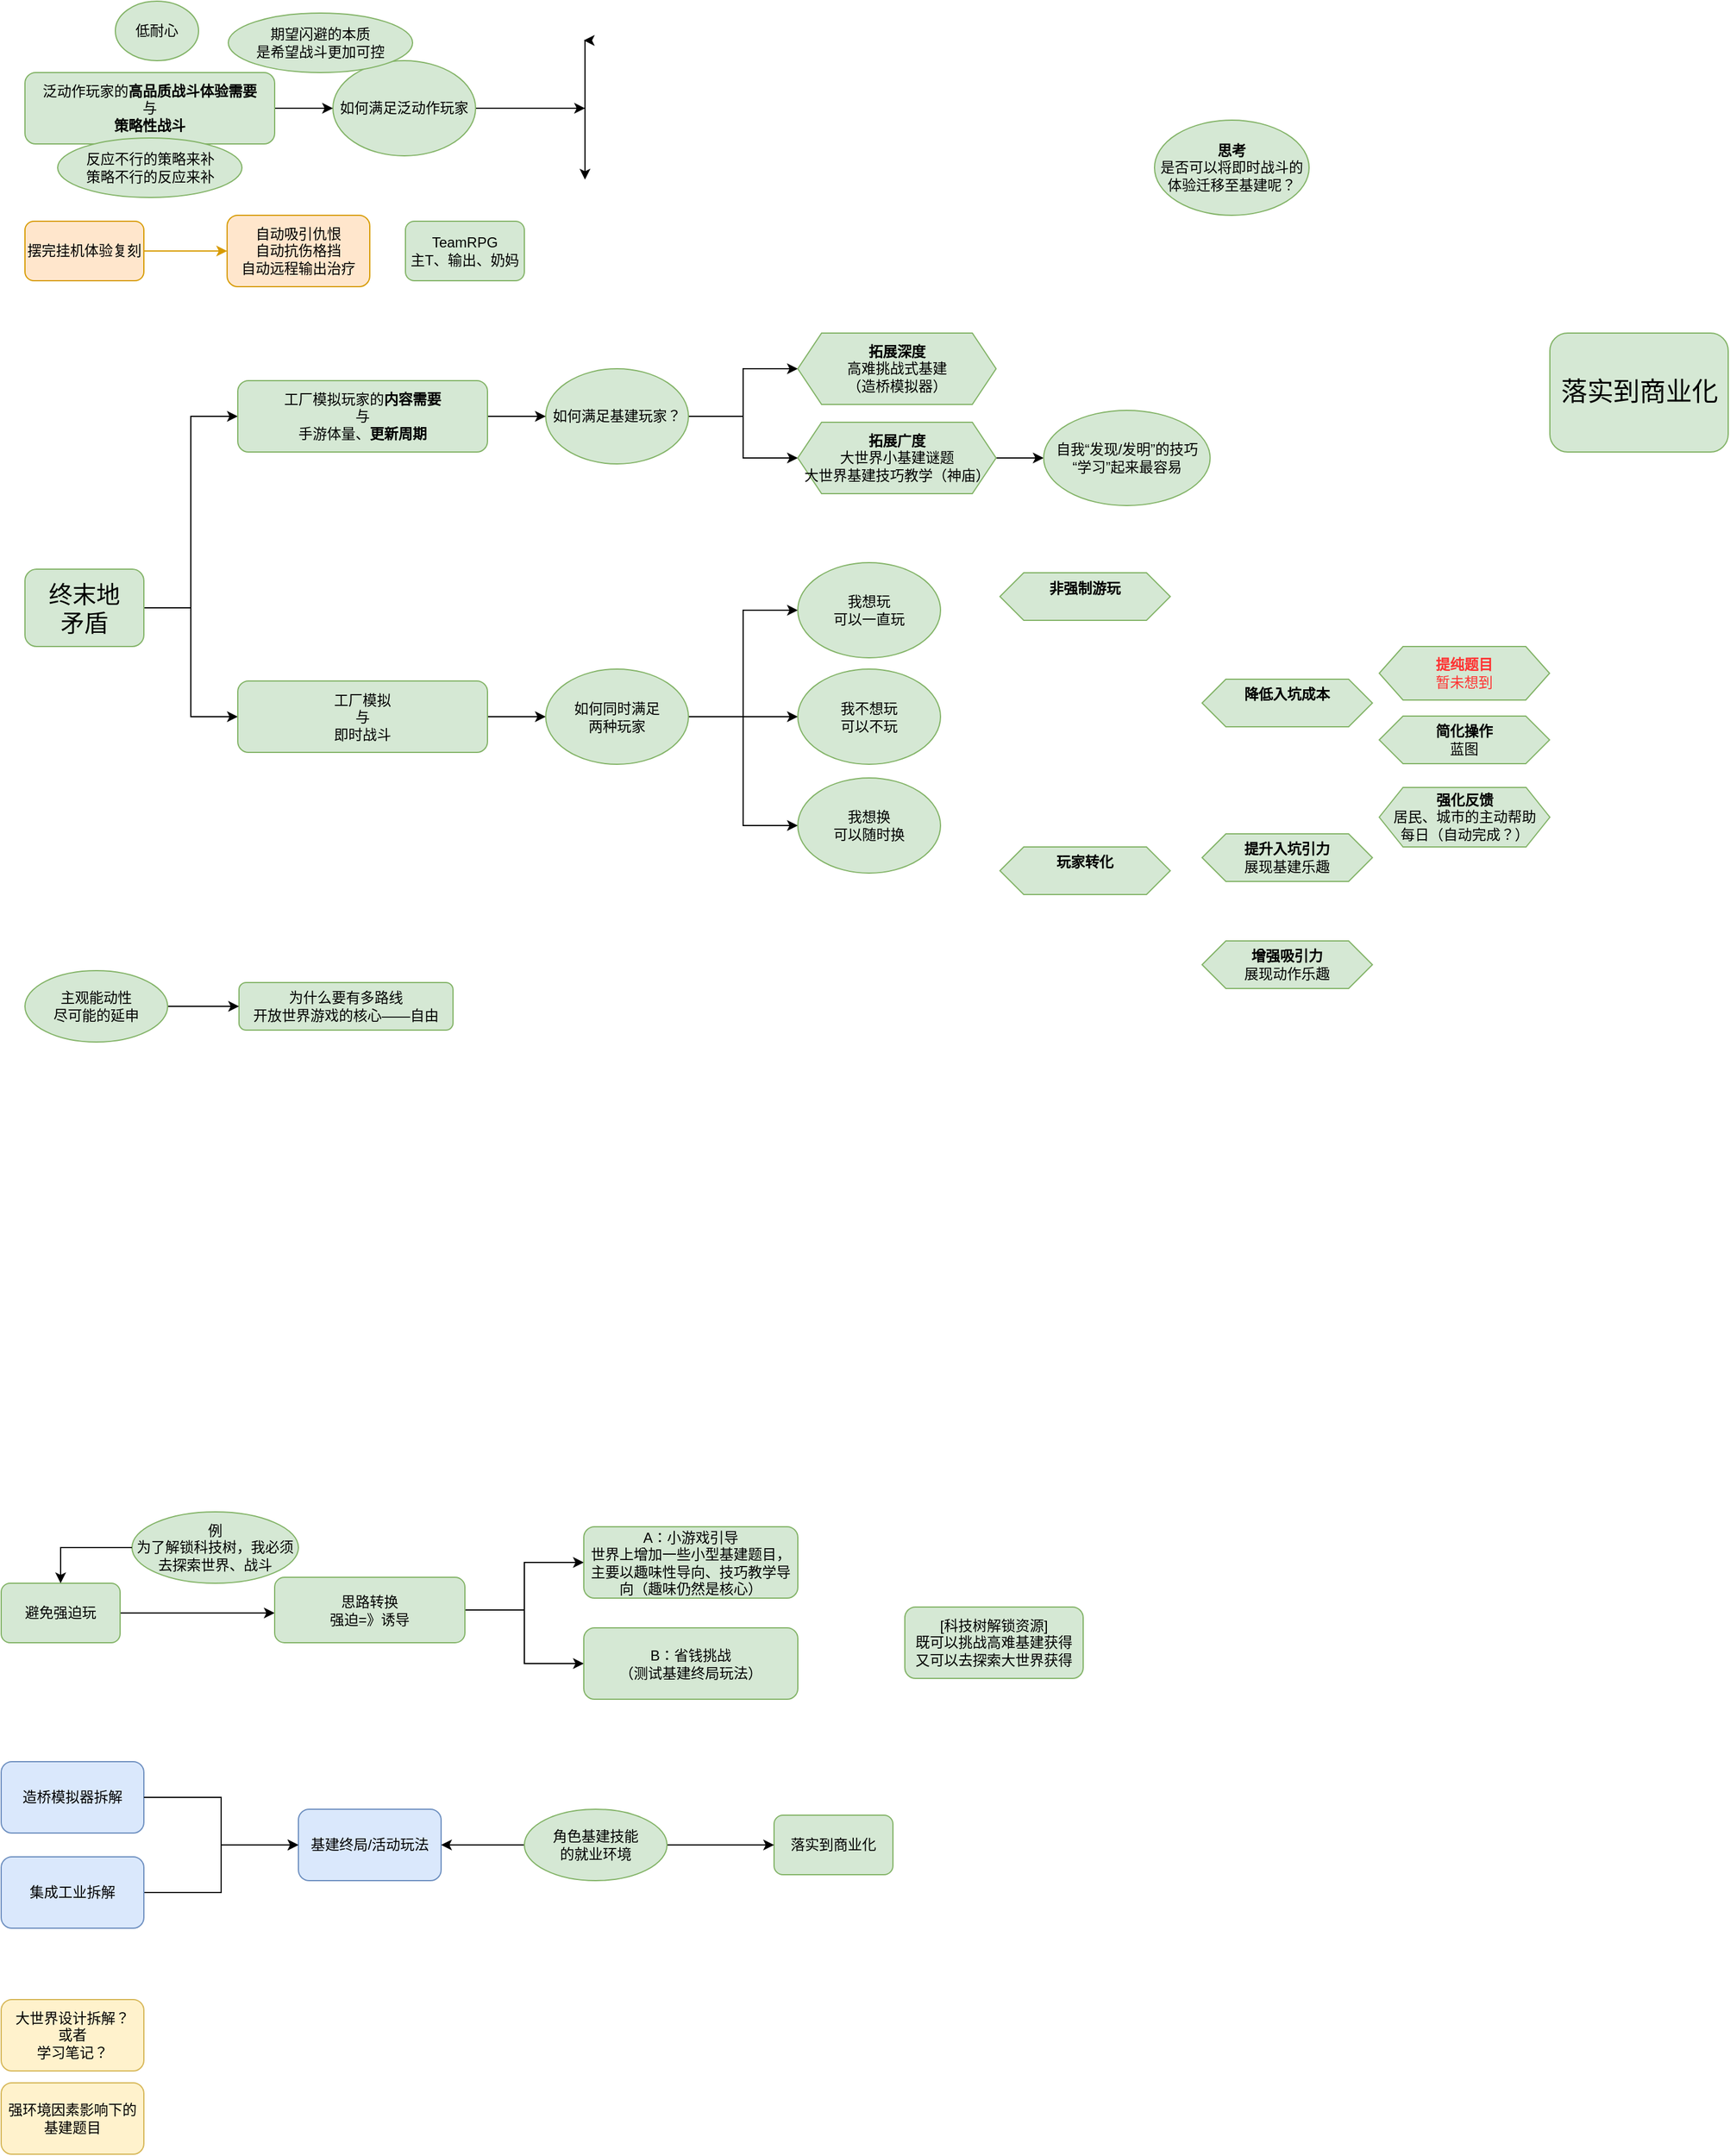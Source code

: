 <mxfile version="26.1.1">
  <diagram name="第 1 页" id="RhZ9GITMeFinJcavsqx3">
    <mxGraphModel dx="1538" dy="2102" grid="1" gridSize="10" guides="1" tooltips="1" connect="1" arrows="1" fold="1" page="1" pageScale="1" pageWidth="827" pageHeight="1169" math="0" shadow="0">
      <root>
        <mxCell id="0" />
        <mxCell id="1" parent="0" />
        <mxCell id="B1U6UZod1yELh5h2z6GY-1" value="造桥模拟器拆解" style="rounded=1;whiteSpace=wrap;html=1;fillColor=#dae8fc;strokeColor=#6c8ebf;" parent="1" vertex="1">
          <mxGeometry x="10" y="360" width="120" height="60" as="geometry" />
        </mxCell>
        <mxCell id="kGgEO_SU46H8N8yzpL3u-17" style="edgeStyle=orthogonalEdgeStyle;rounded=0;orthogonalLoop=1;jettySize=auto;html=1;entryX=0;entryY=0.5;entryDx=0;entryDy=0;" parent="1" source="B1U6UZod1yELh5h2z6GY-2" target="kGgEO_SU46H8N8yzpL3u-15" edge="1">
          <mxGeometry relative="1" as="geometry" />
        </mxCell>
        <mxCell id="B1U6UZod1yELh5h2z6GY-2" value="集成工业拆解" style="whiteSpace=wrap;html=1;rounded=1;fillColor=#dae8fc;strokeColor=#6c8ebf;" parent="1" vertex="1">
          <mxGeometry x="10" y="440" width="120" height="60" as="geometry" />
        </mxCell>
        <mxCell id="kGgEO_SU46H8N8yzpL3u-11" style="edgeStyle=orthogonalEdgeStyle;rounded=0;orthogonalLoop=1;jettySize=auto;html=1;" parent="1" source="kGgEO_SU46H8N8yzpL3u-1" edge="1">
          <mxGeometry relative="1" as="geometry">
            <mxPoint x="240" y="235" as="targetPoint" />
          </mxGeometry>
        </mxCell>
        <mxCell id="kGgEO_SU46H8N8yzpL3u-1" value="&lt;div&gt;避免强迫玩&lt;/div&gt;" style="rounded=1;whiteSpace=wrap;html=1;fillColor=#d5e8d4;strokeColor=#82b366;" parent="1" vertex="1">
          <mxGeometry x="10" y="210" width="100" height="50" as="geometry" />
        </mxCell>
        <mxCell id="kGgEO_SU46H8N8yzpL3u-2" value="大世界设计拆解？&lt;div&gt;或者&lt;/div&gt;&lt;div&gt;学习笔记？&lt;/div&gt;" style="rounded=1;whiteSpace=wrap;html=1;fillColor=#fff2cc;strokeColor=#d6b656;" parent="1" vertex="1">
          <mxGeometry x="10" y="560" width="120" height="60" as="geometry" />
        </mxCell>
        <mxCell id="kGgEO_SU46H8N8yzpL3u-3" value="为什么要有多路线&lt;div&gt;开放世界游戏的核心——自由&lt;/div&gt;" style="rounded=1;whiteSpace=wrap;html=1;fillColor=#d5e8d4;strokeColor=#82b366;" parent="1" vertex="1">
          <mxGeometry x="210" y="-295" width="180" height="40" as="geometry" />
        </mxCell>
        <mxCell id="kGgEO_SU46H8N8yzpL3u-4" value="&lt;div&gt;&lt;span style=&quot;background-color: transparent; color: light-dark(rgb(0, 0, 0), rgb(255, 255, 255));&quot;&gt;[科技树解锁资源]&lt;/span&gt;&lt;/div&gt;&lt;div&gt;既可以挑战高难基建获得&lt;/div&gt;&lt;div&gt;又可以去探索大世界获得&lt;/div&gt;" style="rounded=1;whiteSpace=wrap;html=1;fillColor=#d5e8d4;strokeColor=#82b366;" parent="1" vertex="1">
          <mxGeometry x="770" y="230" width="150" height="60" as="geometry" />
        </mxCell>
        <mxCell id="kGgEO_SU46H8N8yzpL3u-8" value="例&lt;div&gt;为了解锁科技树，我必须去探索世界、战斗&lt;/div&gt;" style="ellipse;whiteSpace=wrap;html=1;fillColor=#d5e8d4;strokeColor=#82b366;" parent="1" vertex="1">
          <mxGeometry x="120" y="150" width="140" height="60" as="geometry" />
        </mxCell>
        <mxCell id="kGgEO_SU46H8N8yzpL3u-18" style="edgeStyle=orthogonalEdgeStyle;rounded=0;orthogonalLoop=1;jettySize=auto;html=1;entryX=0;entryY=0.5;entryDx=0;entryDy=0;" parent="1" source="kGgEO_SU46H8N8yzpL3u-12" target="kGgEO_SU46H8N8yzpL3u-19" edge="1">
          <mxGeometry relative="1" as="geometry">
            <mxPoint x="520" y="190" as="targetPoint" />
          </mxGeometry>
        </mxCell>
        <mxCell id="kGgEO_SU46H8N8yzpL3u-21" style="edgeStyle=orthogonalEdgeStyle;rounded=0;orthogonalLoop=1;jettySize=auto;html=1;entryX=0;entryY=0.5;entryDx=0;entryDy=0;" parent="1" source="kGgEO_SU46H8N8yzpL3u-12" target="kGgEO_SU46H8N8yzpL3u-20" edge="1">
          <mxGeometry relative="1" as="geometry" />
        </mxCell>
        <mxCell id="kGgEO_SU46H8N8yzpL3u-12" value="思路转换&lt;div&gt;强迫=》诱导&lt;/div&gt;" style="rounded=1;whiteSpace=wrap;html=1;fillColor=#d5e8d4;strokeColor=#82b366;" parent="1" vertex="1">
          <mxGeometry x="240" y="205" width="160" height="55" as="geometry" />
        </mxCell>
        <mxCell id="kGgEO_SU46H8N8yzpL3u-14" style="edgeStyle=orthogonalEdgeStyle;rounded=0;orthogonalLoop=1;jettySize=auto;html=1;entryX=0.5;entryY=0;entryDx=0;entryDy=0;" parent="1" source="kGgEO_SU46H8N8yzpL3u-8" target="kGgEO_SU46H8N8yzpL3u-1" edge="1">
          <mxGeometry relative="1" as="geometry">
            <mxPoint x="50" y="180" as="targetPoint" />
          </mxGeometry>
        </mxCell>
        <mxCell id="kGgEO_SU46H8N8yzpL3u-15" value="基建终局/活动玩法" style="rounded=1;whiteSpace=wrap;html=1;fillColor=#dae8fc;strokeColor=#6c8ebf;" parent="1" vertex="1">
          <mxGeometry x="260" y="400" width="120" height="60" as="geometry" />
        </mxCell>
        <mxCell id="kGgEO_SU46H8N8yzpL3u-16" style="edgeStyle=orthogonalEdgeStyle;rounded=0;orthogonalLoop=1;jettySize=auto;html=1;entryX=0;entryY=0.5;entryDx=0;entryDy=0;" parent="1" source="B1U6UZod1yELh5h2z6GY-1" target="kGgEO_SU46H8N8yzpL3u-15" edge="1">
          <mxGeometry relative="1" as="geometry">
            <mxPoint x="180" y="490" as="targetPoint" />
          </mxGeometry>
        </mxCell>
        <mxCell id="kGgEO_SU46H8N8yzpL3u-19" value="A：小游戏引导&lt;br&gt;&lt;div&gt;世界上增加一些小型基建题目，主要以趣味性导向、技巧教学导向（趣味仍然是核心）&lt;/div&gt;" style="rounded=1;whiteSpace=wrap;html=1;fillColor=#d5e8d4;strokeColor=#82b366;" parent="1" vertex="1">
          <mxGeometry x="500" y="162.5" width="180" height="60" as="geometry" />
        </mxCell>
        <mxCell id="kGgEO_SU46H8N8yzpL3u-20" value="B：省钱挑战&lt;div&gt;（测试基建终局玩法）&lt;/div&gt;" style="rounded=1;whiteSpace=wrap;html=1;fillColor=#d5e8d4;strokeColor=#82b366;" parent="1" vertex="1">
          <mxGeometry x="500" y="247.5" width="180" height="60" as="geometry" />
        </mxCell>
        <mxCell id="kGgEO_SU46H8N8yzpL3u-23" style="edgeStyle=orthogonalEdgeStyle;rounded=0;orthogonalLoop=1;jettySize=auto;html=1;exitX=1;exitY=0.5;exitDx=0;exitDy=0;" parent="1" source="kGgEO_SU46H8N8yzpL3u-22" target="kGgEO_SU46H8N8yzpL3u-3" edge="1">
          <mxGeometry relative="1" as="geometry" />
        </mxCell>
        <mxCell id="kGgEO_SU46H8N8yzpL3u-22" value="主观能动性&lt;div&gt;尽可能的延申&lt;/div&gt;" style="ellipse;whiteSpace=wrap;html=1;fillColor=#d5e8d4;strokeColor=#82b366;" parent="1" vertex="1">
          <mxGeometry x="30" y="-305" width="120" height="60" as="geometry" />
        </mxCell>
        <mxCell id="388vTkkMdeMJTLY4A_z5-19" style="edgeStyle=orthogonalEdgeStyle;rounded=0;orthogonalLoop=1;jettySize=auto;html=1;entryX=0;entryY=0.5;entryDx=0;entryDy=0;" parent="1" source="kGgEO_SU46H8N8yzpL3u-25" target="388vTkkMdeMJTLY4A_z5-23" edge="1">
          <mxGeometry relative="1" as="geometry" />
        </mxCell>
        <mxCell id="388vTkkMdeMJTLY4A_z5-20" style="edgeStyle=orthogonalEdgeStyle;rounded=0;orthogonalLoop=1;jettySize=auto;html=1;entryX=0;entryY=0.5;entryDx=0;entryDy=0;" parent="1" source="kGgEO_SU46H8N8yzpL3u-25" target="388vTkkMdeMJTLY4A_z5-22" edge="1">
          <mxGeometry relative="1" as="geometry" />
        </mxCell>
        <mxCell id="kGgEO_SU46H8N8yzpL3u-25" value="如何满足基建玩家？" style="ellipse;whiteSpace=wrap;html=1;fillColor=#d5e8d4;strokeColor=#82b366;" parent="1" vertex="1">
          <mxGeometry x="468" y="-811" width="120" height="80" as="geometry" />
        </mxCell>
        <mxCell id="kGgEO_SU46H8N8yzpL3u-28" value="" style="edgeStyle=orthogonalEdgeStyle;rounded=0;orthogonalLoop=1;jettySize=auto;html=1;" parent="1" source="kGgEO_SU46H8N8yzpL3u-26" edge="1">
          <mxGeometry relative="1" as="geometry">
            <mxPoint x="501" y="-1030" as="targetPoint" />
          </mxGeometry>
        </mxCell>
        <mxCell id="388vTkkMdeMJTLY4A_z5-28" style="edgeStyle=orthogonalEdgeStyle;rounded=0;orthogonalLoop=1;jettySize=auto;html=1;" parent="1" source="kGgEO_SU46H8N8yzpL3u-26" edge="1">
          <mxGeometry relative="1" as="geometry">
            <mxPoint x="501" y="-970" as="targetPoint" />
            <Array as="points">
              <mxPoint x="501" y="-1030" />
            </Array>
          </mxGeometry>
        </mxCell>
        <mxCell id="388vTkkMdeMJTLY4A_z5-29" style="edgeStyle=orthogonalEdgeStyle;rounded=0;orthogonalLoop=1;jettySize=auto;html=1;" parent="1" source="kGgEO_SU46H8N8yzpL3u-26" edge="1">
          <mxGeometry relative="1" as="geometry">
            <mxPoint x="500" y="-1087" as="targetPoint" />
            <Array as="points">
              <mxPoint x="501" y="-1030" />
              <mxPoint x="501" y="-1087" />
            </Array>
          </mxGeometry>
        </mxCell>
        <mxCell id="kGgEO_SU46H8N8yzpL3u-26" value="如何满足泛动作玩家" style="ellipse;whiteSpace=wrap;html=1;fillColor=#d5e8d4;strokeColor=#82b366;" parent="1" vertex="1">
          <mxGeometry x="289" y="-1070" width="120" height="80" as="geometry" />
        </mxCell>
        <mxCell id="kGgEO_SU46H8N8yzpL3u-27" value="&lt;b&gt;简化操作&lt;/b&gt;&lt;div&gt;蓝图&lt;/div&gt;" style="shape=hexagon;perimeter=hexagonPerimeter2;whiteSpace=wrap;html=1;fixedSize=1;fillColor=#d5e8d4;strokeColor=#82b366;" parent="1" vertex="1">
          <mxGeometry x="1169" y="-519" width="143.25" height="40" as="geometry" />
        </mxCell>
        <mxCell id="kGgEO_SU46H8N8yzpL3u-29" value="&lt;div&gt;落实到商业化&lt;/div&gt;" style="rounded=1;whiteSpace=wrap;html=1;fillColor=#d5e8d4;strokeColor=#82b366;" parent="1" vertex="1">
          <mxGeometry x="660" y="405" width="100" height="50" as="geometry" />
        </mxCell>
        <mxCell id="kGgEO_SU46H8N8yzpL3u-31" style="edgeStyle=orthogonalEdgeStyle;rounded=0;orthogonalLoop=1;jettySize=auto;html=1;entryX=1;entryY=0.5;entryDx=0;entryDy=0;" parent="1" source="kGgEO_SU46H8N8yzpL3u-30" target="kGgEO_SU46H8N8yzpL3u-15" edge="1">
          <mxGeometry relative="1" as="geometry" />
        </mxCell>
        <mxCell id="kGgEO_SU46H8N8yzpL3u-32" style="edgeStyle=orthogonalEdgeStyle;rounded=0;orthogonalLoop=1;jettySize=auto;html=1;entryX=0;entryY=0.5;entryDx=0;entryDy=0;" parent="1" source="kGgEO_SU46H8N8yzpL3u-30" target="kGgEO_SU46H8N8yzpL3u-29" edge="1">
          <mxGeometry relative="1" as="geometry" />
        </mxCell>
        <mxCell id="kGgEO_SU46H8N8yzpL3u-30" value="角色基建技能&lt;div&gt;的就业环境&lt;/div&gt;" style="ellipse;whiteSpace=wrap;html=1;fillColor=#d5e8d4;strokeColor=#82b366;" parent="1" vertex="1">
          <mxGeometry x="450" y="400" width="120" height="60" as="geometry" />
        </mxCell>
        <mxCell id="pUG2tHhP4DYLu4sSkxo_-3" value="" style="edgeStyle=orthogonalEdgeStyle;rounded=0;orthogonalLoop=1;jettySize=auto;html=1;fillColor=#ffe6cc;strokeColor=#d79b00;" parent="1" source="pUG2tHhP4DYLu4sSkxo_-1" target="pUG2tHhP4DYLu4sSkxo_-2" edge="1">
          <mxGeometry relative="1" as="geometry" />
        </mxCell>
        <mxCell id="pUG2tHhP4DYLu4sSkxo_-1" value="摆完挂机体验复刻" style="rounded=1;whiteSpace=wrap;html=1;fillColor=#ffe6cc;strokeColor=#d79b00;" parent="1" vertex="1">
          <mxGeometry x="30" y="-935" width="100" height="50" as="geometry" />
        </mxCell>
        <mxCell id="pUG2tHhP4DYLu4sSkxo_-2" value="自动吸引仇恨&lt;div&gt;自动抗伤格挡&lt;/div&gt;&lt;div&gt;自动远程输出治疗&lt;/div&gt;" style="whiteSpace=wrap;html=1;rounded=1;fillColor=#ffe6cc;strokeColor=#d79b00;" parent="1" vertex="1">
          <mxGeometry x="200" y="-940" width="120" height="60" as="geometry" />
        </mxCell>
        <mxCell id="388vTkkMdeMJTLY4A_z5-1" value="强环境因素影响下的基建题目" style="rounded=1;whiteSpace=wrap;html=1;fillColor=#fff2cc;strokeColor=#d6b656;" parent="1" vertex="1">
          <mxGeometry x="10" y="630" width="120" height="60" as="geometry" />
        </mxCell>
        <mxCell id="388vTkkMdeMJTLY4A_z5-8" value="" style="edgeStyle=orthogonalEdgeStyle;rounded=0;orthogonalLoop=1;jettySize=auto;html=1;entryX=0;entryY=0.5;entryDx=0;entryDy=0;" parent="1" source="388vTkkMdeMJTLY4A_z5-2" target="388vTkkMdeMJTLY4A_z5-4" edge="1">
          <mxGeometry relative="1" as="geometry" />
        </mxCell>
        <mxCell id="388vTkkMdeMJTLY4A_z5-12" style="edgeStyle=orthogonalEdgeStyle;rounded=0;orthogonalLoop=1;jettySize=auto;html=1;entryX=0;entryY=0.5;entryDx=0;entryDy=0;" parent="1" source="388vTkkMdeMJTLY4A_z5-2" target="388vTkkMdeMJTLY4A_z5-11" edge="1">
          <mxGeometry relative="1" as="geometry" />
        </mxCell>
        <mxCell id="388vTkkMdeMJTLY4A_z5-2" value="终末地&lt;div&gt;矛盾&lt;/div&gt;" style="rounded=1;whiteSpace=wrap;html=1;fillColor=#d5e8d4;strokeColor=#82b366;fontSize=20;" parent="1" vertex="1">
          <mxGeometry x="30" y="-642.5" width="100" height="65" as="geometry" />
        </mxCell>
        <mxCell id="388vTkkMdeMJTLY4A_z5-13" style="edgeStyle=orthogonalEdgeStyle;rounded=0;orthogonalLoop=1;jettySize=auto;html=1;" parent="1" source="388vTkkMdeMJTLY4A_z5-4" target="kGgEO_SU46H8N8yzpL3u-25" edge="1">
          <mxGeometry relative="1" as="geometry" />
        </mxCell>
        <mxCell id="388vTkkMdeMJTLY4A_z5-4" value="工厂模拟玩家的&lt;b&gt;内容需要&lt;/b&gt;&lt;div&gt;与&lt;/div&gt;&lt;div&gt;手游体量、&lt;b&gt;更新周期&lt;/b&gt;&lt;/div&gt;" style="whiteSpace=wrap;html=1;fillColor=#d5e8d4;strokeColor=#82b366;rounded=1;" parent="1" vertex="1">
          <mxGeometry x="209" y="-801" width="210" height="60" as="geometry" />
        </mxCell>
        <mxCell id="388vTkkMdeMJTLY4A_z5-14" style="edgeStyle=orthogonalEdgeStyle;rounded=0;orthogonalLoop=1;jettySize=auto;html=1;entryX=0;entryY=0.5;entryDx=0;entryDy=0;" parent="1" source="388vTkkMdeMJTLY4A_z5-9" target="kGgEO_SU46H8N8yzpL3u-26" edge="1">
          <mxGeometry relative="1" as="geometry" />
        </mxCell>
        <mxCell id="388vTkkMdeMJTLY4A_z5-9" value="泛动作玩家的&lt;b&gt;高品质战斗体验需要&lt;/b&gt;&lt;div&gt;与&lt;/div&gt;&lt;div&gt;&lt;b&gt;策略性战斗&lt;/b&gt;&lt;/div&gt;" style="whiteSpace=wrap;html=1;fillColor=#d5e8d4;strokeColor=#82b366;rounded=1;" parent="1" vertex="1">
          <mxGeometry x="30" y="-1060" width="210" height="60" as="geometry" />
        </mxCell>
        <mxCell id="388vTkkMdeMJTLY4A_z5-15" style="edgeStyle=orthogonalEdgeStyle;rounded=0;orthogonalLoop=1;jettySize=auto;html=1;entryX=0;entryY=0.5;entryDx=0;entryDy=0;" parent="1" source="388vTkkMdeMJTLY4A_z5-11" target="kGgEO_SU46H8N8yzpL3u-13" edge="1">
          <mxGeometry relative="1" as="geometry" />
        </mxCell>
        <mxCell id="388vTkkMdeMJTLY4A_z5-11" value="工厂模拟&lt;div&gt;与&lt;/div&gt;&lt;div&gt;即时战斗&lt;/div&gt;" style="whiteSpace=wrap;html=1;fillColor=#d5e8d4;strokeColor=#82b366;rounded=1;" parent="1" vertex="1">
          <mxGeometry x="209" y="-548.5" width="210" height="60" as="geometry" />
        </mxCell>
        <mxCell id="E2V_wxRTV4U5y0q80jQ0-2" value="" style="edgeStyle=orthogonalEdgeStyle;rounded=0;orthogonalLoop=1;jettySize=auto;html=1;entryX=0;entryY=0.5;entryDx=0;entryDy=0;" edge="1" parent="1" source="kGgEO_SU46H8N8yzpL3u-13" target="E2V_wxRTV4U5y0q80jQ0-1">
          <mxGeometry relative="1" as="geometry" />
        </mxCell>
        <mxCell id="E2V_wxRTV4U5y0q80jQ0-16" style="edgeStyle=orthogonalEdgeStyle;rounded=0;orthogonalLoop=1;jettySize=auto;html=1;entryX=0;entryY=0.5;entryDx=0;entryDy=0;" edge="1" parent="1" source="kGgEO_SU46H8N8yzpL3u-13" target="E2V_wxRTV4U5y0q80jQ0-14">
          <mxGeometry relative="1" as="geometry" />
        </mxCell>
        <mxCell id="E2V_wxRTV4U5y0q80jQ0-17" style="edgeStyle=orthogonalEdgeStyle;rounded=0;orthogonalLoop=1;jettySize=auto;html=1;entryX=0;entryY=0.5;entryDx=0;entryDy=0;" edge="1" parent="1" source="kGgEO_SU46H8N8yzpL3u-13" target="E2V_wxRTV4U5y0q80jQ0-15">
          <mxGeometry relative="1" as="geometry" />
        </mxCell>
        <mxCell id="kGgEO_SU46H8N8yzpL3u-13" value="如何同时满足&lt;div&gt;两种玩家&lt;/div&gt;" style="ellipse;whiteSpace=wrap;html=1;fillColor=#d5e8d4;strokeColor=#82b366;" parent="1" vertex="1">
          <mxGeometry x="468" y="-558.5" width="120" height="80" as="geometry" />
        </mxCell>
        <mxCell id="E2V_wxRTV4U5y0q80jQ0-19" value="" style="edgeStyle=orthogonalEdgeStyle;rounded=0;orthogonalLoop=1;jettySize=auto;html=1;" edge="1" parent="1" source="388vTkkMdeMJTLY4A_z5-22" target="E2V_wxRTV4U5y0q80jQ0-12">
          <mxGeometry relative="1" as="geometry" />
        </mxCell>
        <mxCell id="388vTkkMdeMJTLY4A_z5-22" value="&lt;div&gt;&lt;b&gt;拓展广度&lt;/b&gt;&lt;/div&gt;大世界小基建谜题&lt;div&gt;大世界基建技巧教学（神庙）&lt;/div&gt;" style="shape=hexagon;perimeter=hexagonPerimeter2;whiteSpace=wrap;html=1;fixedSize=1;fillColor=#d5e8d4;strokeColor=#82b366;" parent="1" vertex="1">
          <mxGeometry x="680" y="-766" width="166.75" height="60" as="geometry" />
        </mxCell>
        <mxCell id="388vTkkMdeMJTLY4A_z5-23" value="&lt;div&gt;&lt;b style=&quot;background-color: transparent; color: light-dark(rgb(0, 0, 0), rgb(255, 255, 255));&quot;&gt;拓展&lt;/b&gt;&lt;b&gt;深度&lt;/b&gt;&lt;/div&gt;高难挑战式基建&lt;div&gt;（造桥模拟器）&lt;/div&gt;" style="shape=hexagon;perimeter=hexagonPerimeter2;whiteSpace=wrap;html=1;fixedSize=1;fillColor=#d5e8d4;strokeColor=#82b366;" parent="1" vertex="1">
          <mxGeometry x="680" y="-841" width="166.75" height="60" as="geometry" />
        </mxCell>
        <mxCell id="388vTkkMdeMJTLY4A_z5-24" value="&lt;b&gt;提纯题目&lt;/b&gt;&lt;div&gt;暂未想到&lt;/div&gt;" style="shape=hexagon;perimeter=hexagonPerimeter2;whiteSpace=wrap;html=1;fixedSize=1;fillColor=#d5e8d4;strokeColor=#82b366;fontColor=#FF3333;" parent="1" vertex="1">
          <mxGeometry x="1169" y="-577.5" width="143.25" height="45" as="geometry" />
        </mxCell>
        <mxCell id="388vTkkMdeMJTLY4A_z5-27" value="&lt;b&gt;强化&lt;/b&gt;&lt;b&gt;反馈&lt;/b&gt;&lt;div&gt;居民、城市的主动帮助&lt;/div&gt;&lt;div&gt;每日（自动完成？）&lt;/div&gt;" style="shape=hexagon;perimeter=hexagonPerimeter2;whiteSpace=wrap;html=1;fixedSize=1;fillColor=#d5e8d4;strokeColor=#82b366;" parent="1" vertex="1">
          <mxGeometry x="1169" y="-459" width="143.5" height="50" as="geometry" />
        </mxCell>
        <mxCell id="388vTkkMdeMJTLY4A_z5-30" value="&lt;div&gt;&lt;b&gt;思考&lt;/b&gt;&lt;/div&gt;是否可以将即时战斗的体验迁移至基建呢？" style="ellipse;whiteSpace=wrap;html=1;fillColor=#d5e8d4;strokeColor=#82b366;" parent="1" vertex="1">
          <mxGeometry x="980" y="-1020" width="130" height="80" as="geometry" />
        </mxCell>
        <mxCell id="388vTkkMdeMJTLY4A_z5-31" value="低耐心" style="ellipse;whiteSpace=wrap;html=1;fillColor=#d5e8d4;strokeColor=#82b366;" parent="1" vertex="1">
          <mxGeometry x="106" y="-1120" width="70" height="50" as="geometry" />
        </mxCell>
        <mxCell id="388vTkkMdeMJTLY4A_z5-32" value="&lt;div&gt;落实到商业化&lt;/div&gt;" style="rounded=1;whiteSpace=wrap;html=1;fillColor=#d5e8d4;strokeColor=#82b366;fontSize=22;" parent="1" vertex="1">
          <mxGeometry x="1312.5" y="-841" width="150" height="100" as="geometry" />
        </mxCell>
        <mxCell id="388vTkkMdeMJTLY4A_z5-33" value="&lt;div&gt;TeamRPG&lt;/div&gt;&lt;div&gt;主T、输出、奶妈&lt;/div&gt;" style="rounded=1;whiteSpace=wrap;html=1;fillColor=#d5e8d4;strokeColor=#82b366;" parent="1" vertex="1">
          <mxGeometry x="350" y="-935" width="100" height="50" as="geometry" />
        </mxCell>
        <mxCell id="388vTkkMdeMJTLY4A_z5-34" value="&lt;b&gt;提升入坑引力&lt;/b&gt;&lt;div&gt;展现基建乐趣&lt;/div&gt;" style="shape=hexagon;perimeter=hexagonPerimeter2;whiteSpace=wrap;html=1;fixedSize=1;fillColor=#d5e8d4;strokeColor=#82b366;" parent="1" vertex="1">
          <mxGeometry x="1020" y="-420" width="143.25" height="40" as="geometry" />
        </mxCell>
        <mxCell id="388vTkkMdeMJTLY4A_z5-35" value="&lt;b&gt;增强吸引力&lt;/b&gt;&lt;div&gt;展现动作乐趣&lt;/div&gt;" style="shape=hexagon;perimeter=hexagonPerimeter2;whiteSpace=wrap;html=1;fixedSize=1;fillColor=#d5e8d4;strokeColor=#82b366;" parent="1" vertex="1">
          <mxGeometry x="1020" y="-330" width="143.25" height="40" as="geometry" />
        </mxCell>
        <mxCell id="E2V_wxRTV4U5y0q80jQ0-1" value="我想玩&lt;div&gt;可以一直玩&lt;/div&gt;" style="ellipse;whiteSpace=wrap;html=1;fillColor=#d5e8d4;strokeColor=#82b366;" vertex="1" parent="1">
          <mxGeometry x="680" y="-648" width="120" height="80" as="geometry" />
        </mxCell>
        <mxCell id="E2V_wxRTV4U5y0q80jQ0-3" value="&lt;b&gt;降低入坑成本&lt;/b&gt;&lt;br&gt;&lt;div&gt;&lt;b&gt;&lt;br&gt;&lt;/b&gt;&lt;/div&gt;" style="shape=hexagon;perimeter=hexagonPerimeter2;whiteSpace=wrap;html=1;fixedSize=1;fillColor=#d5e8d4;strokeColor=#82b366;" vertex="1" parent="1">
          <mxGeometry x="1020" y="-550" width="143.25" height="40" as="geometry" />
        </mxCell>
        <mxCell id="E2V_wxRTV4U5y0q80jQ0-4" value="&lt;b&gt;玩家转化&lt;/b&gt;&lt;div&gt;&lt;b&gt;&lt;br&gt;&lt;/b&gt;&lt;/div&gt;" style="shape=hexagon;perimeter=hexagonPerimeter2;whiteSpace=wrap;html=1;fixedSize=1;fillColor=#d5e8d4;strokeColor=#82b366;" vertex="1" parent="1">
          <mxGeometry x="850" y="-409" width="143.25" height="40" as="geometry" />
        </mxCell>
        <mxCell id="E2V_wxRTV4U5y0q80jQ0-5" value="反应不行的策略来补&lt;div&gt;策略不行的反应来补&lt;/div&gt;" style="ellipse;whiteSpace=wrap;html=1;fillColor=#d5e8d4;strokeColor=#82b366;" vertex="1" parent="1">
          <mxGeometry x="57.5" y="-1005" width="155" height="50" as="geometry" />
        </mxCell>
        <mxCell id="E2V_wxRTV4U5y0q80jQ0-10" value="期望闪避的本质&lt;div&gt;是希望战斗更加可控&lt;/div&gt;" style="ellipse;whiteSpace=wrap;html=1;fillColor=#d5e8d4;strokeColor=#82b366;" vertex="1" parent="1">
          <mxGeometry x="201" y="-1110" width="155" height="50" as="geometry" />
        </mxCell>
        <mxCell id="E2V_wxRTV4U5y0q80jQ0-12" value="自我“发现/发明”的技巧&lt;div&gt;“学习”起来最容易&lt;/div&gt;" style="ellipse;whiteSpace=wrap;html=1;fillColor=#d5e8d4;strokeColor=#82b366;" vertex="1" parent="1">
          <mxGeometry x="886.75" y="-776" width="140" height="80" as="geometry" />
        </mxCell>
        <mxCell id="E2V_wxRTV4U5y0q80jQ0-13" value="&lt;b&gt;非强制游玩&lt;/b&gt;&lt;div&gt;&lt;b&gt;&lt;br&gt;&lt;/b&gt;&lt;/div&gt;" style="shape=hexagon;perimeter=hexagonPerimeter2;whiteSpace=wrap;html=1;fixedSize=1;fillColor=#d5e8d4;strokeColor=#82b366;" vertex="1" parent="1">
          <mxGeometry x="850" y="-639.5" width="143.25" height="40" as="geometry" />
        </mxCell>
        <mxCell id="E2V_wxRTV4U5y0q80jQ0-14" value="我不想玩&lt;div&gt;可以不玩&lt;/div&gt;" style="ellipse;whiteSpace=wrap;html=1;fillColor=#d5e8d4;strokeColor=#82b366;" vertex="1" parent="1">
          <mxGeometry x="680" y="-558.5" width="120" height="80" as="geometry" />
        </mxCell>
        <mxCell id="E2V_wxRTV4U5y0q80jQ0-15" value="我想换&lt;div&gt;可以随时换&lt;/div&gt;" style="ellipse;whiteSpace=wrap;html=1;fillColor=#d5e8d4;strokeColor=#82b366;" vertex="1" parent="1">
          <mxGeometry x="680" y="-467" width="120" height="80" as="geometry" />
        </mxCell>
      </root>
    </mxGraphModel>
  </diagram>
</mxfile>
